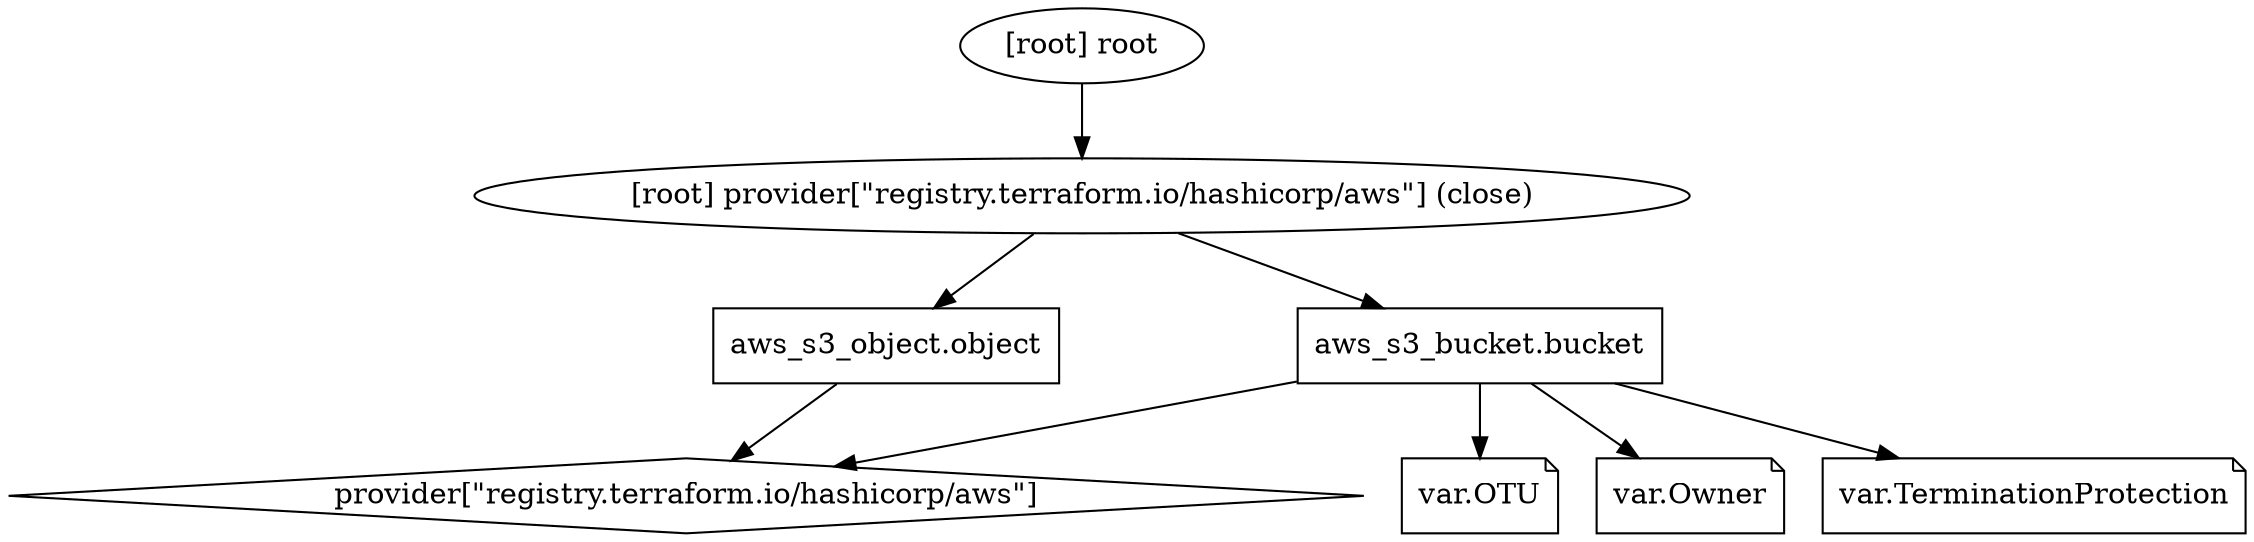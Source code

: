digraph {
	compound = "true"
	newrank = "true"
	subgraph "root" {
		"[root] aws_s3_bucket.bucket (expand)" [label = "aws_s3_bucket.bucket", shape = "box"]
		"[root] aws_s3_object.object (expand)" [label = "aws_s3_object.object", shape = "box"]
		"[root] provider[\"registry.terraform.io/hashicorp/aws\"]" [label = "provider[\"registry.terraform.io/hashicorp/aws\"]", shape = "diamond"]
		"[root] var.OTU" [label = "var.OTU", shape = "note"]
		"[root] var.Owner" [label = "var.Owner", shape = "note"]
		"[root] var.TerminationProtection" [label = "var.TerminationProtection", shape = "note"]
		"[root] aws_s3_bucket.bucket (expand)" -> "[root] provider[\"registry.terraform.io/hashicorp/aws\"]"
		"[root] aws_s3_bucket.bucket (expand)" -> "[root] var.OTU"
		"[root] aws_s3_bucket.bucket (expand)" -> "[root] var.Owner"
		"[root] aws_s3_bucket.bucket (expand)" -> "[root] var.TerminationProtection"
		"[root] aws_s3_object.object (expand)" -> "[root] provider[\"registry.terraform.io/hashicorp/aws\"]"
		"[root] provider[\"registry.terraform.io/hashicorp/aws\"] (close)" -> "[root] aws_s3_bucket.bucket (expand)"
		"[root] provider[\"registry.terraform.io/hashicorp/aws\"] (close)" -> "[root] aws_s3_object.object (expand)"
		"[root] root" -> "[root] provider[\"registry.terraform.io/hashicorp/aws\"] (close)"
	}
}

